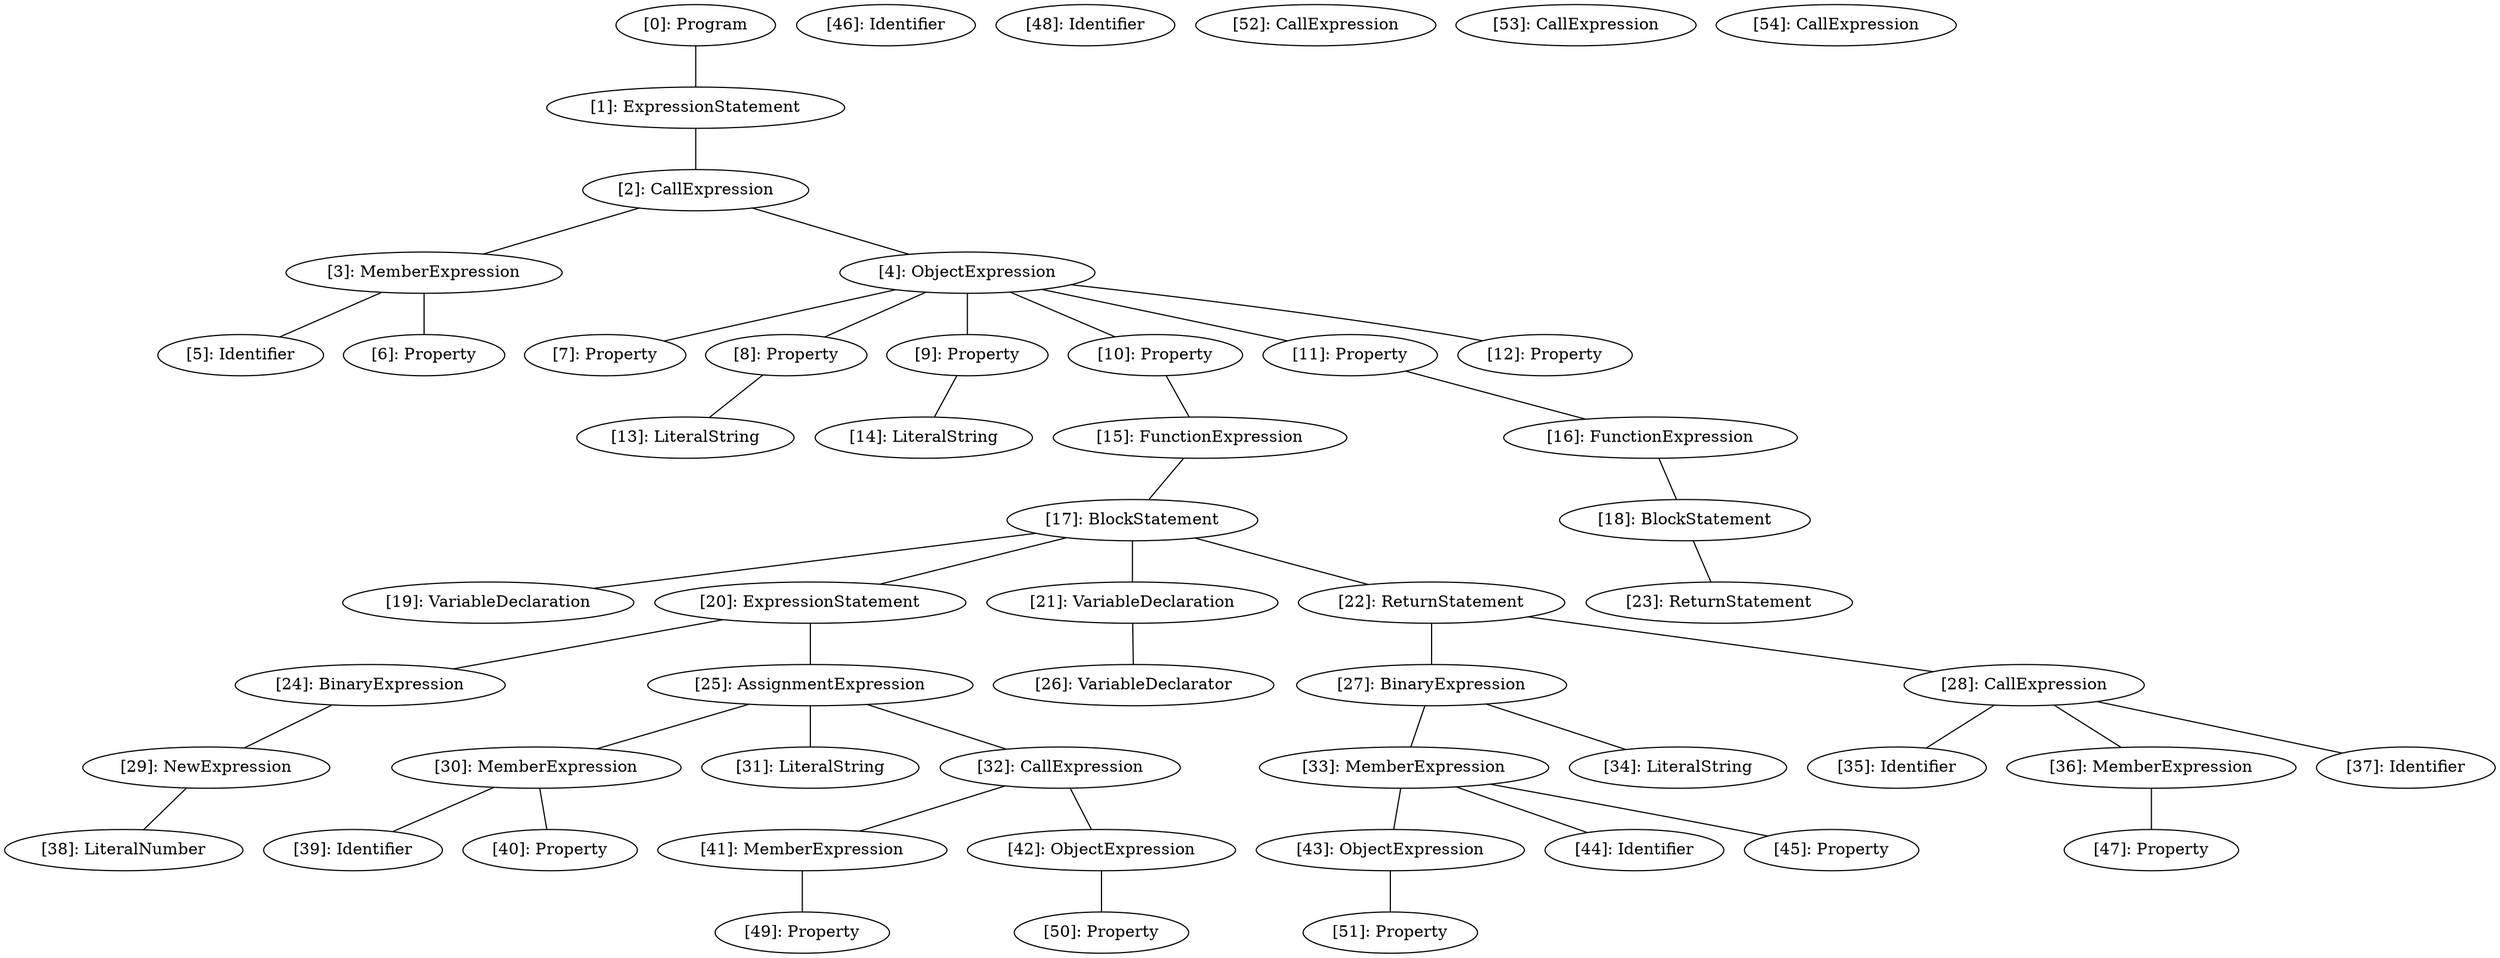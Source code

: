 // Result
graph {
	0 [label="[0]: Program"]
	1 [label="[1]: ExpressionStatement"]
	2 [label="[2]: CallExpression"]
	3 [label="[3]: MemberExpression"]
	4 [label="[4]: ObjectExpression"]
	5 [label="[5]: Identifier"]
	6 [label="[6]: Property"]
	7 [label="[7]: Property"]
	8 [label="[8]: Property"]
	9 [label="[9]: Property"]
	10 [label="[10]: Property"]
	11 [label="[11]: Property"]
	12 [label="[12]: Property"]
	13 [label="[13]: LiteralString"]
	14 [label="[14]: LiteralString"]
	15 [label="[15]: FunctionExpression"]
	16 [label="[16]: FunctionExpression"]
	17 [label="[17]: BlockStatement"]
	18 [label="[18]: BlockStatement"]
	19 [label="[19]: VariableDeclaration"]
	20 [label="[20]: ExpressionStatement"]
	21 [label="[21]: VariableDeclaration"]
	22 [label="[22]: ReturnStatement"]
	23 [label="[23]: ReturnStatement"]
	24 [label="[24]: BinaryExpression"]
	25 [label="[25]: AssignmentExpression"]
	26 [label="[26]: VariableDeclarator"]
	27 [label="[27]: BinaryExpression"]
	28 [label="[28]: CallExpression"]
	29 [label="[29]: NewExpression"]
	30 [label="[30]: MemberExpression"]
	31 [label="[31]: LiteralString"]
	32 [label="[32]: CallExpression"]
	33 [label="[33]: MemberExpression"]
	34 [label="[34]: LiteralString"]
	35 [label="[35]: Identifier"]
	36 [label="[36]: MemberExpression"]
	37 [label="[37]: Identifier"]
	38 [label="[38]: LiteralNumber"]
	39 [label="[39]: Identifier"]
	40 [label="[40]: Property"]
	41 [label="[41]: MemberExpression"]
	42 [label="[42]: ObjectExpression"]
	43 [label="[43]: ObjectExpression"]
	44 [label="[44]: Identifier"]
	45 [label="[45]: Property"]
	46 [label="[46]: Identifier"]
	47 [label="[47]: Property"]
	48 [label="[48]: Identifier"]
	49 [label="[49]: Property"]
	50 [label="[50]: Property"]
	51 [label="[51]: Property"]
	52 [label="[52]: CallExpression"]
	53 [label="[53]: CallExpression"]
	54 [label="[54]: CallExpression"]
	0 -- 1
	1 -- 2
	2 -- 3
	2 -- 4
	3 -- 5
	3 -- 6
	4 -- 7
	4 -- 8
	4 -- 9
	4 -- 10
	4 -- 11
	4 -- 12
	8 -- 13
	9 -- 14
	10 -- 15
	11 -- 16
	15 -- 17
	16 -- 18
	17 -- 19
	17 -- 20
	17 -- 21
	17 -- 22
	18 -- 23
	20 -- 24
	20 -- 25
	21 -- 26
	22 -- 27
	22 -- 28
	24 -- 29
	25 -- 30
	25 -- 31
	25 -- 32
	27 -- 33
	27 -- 34
	28 -- 35
	28 -- 36
	28 -- 37
	29 -- 38
	30 -- 39
	30 -- 40
	32 -- 41
	32 -- 42
	33 -- 43
	33 -- 44
	33 -- 45
	36 -- 47
	41 -- 49
	42 -- 50
	43 -- 51
}
